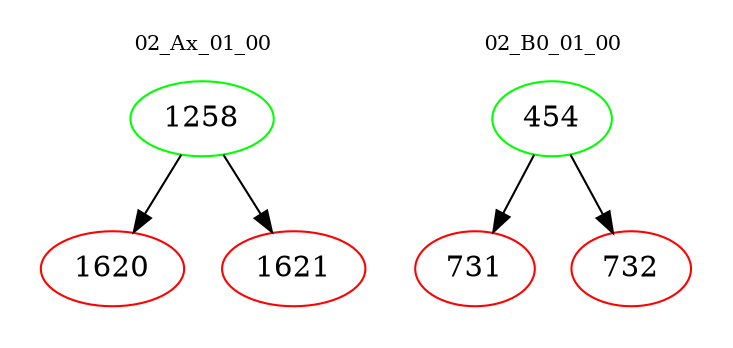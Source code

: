 digraph{
subgraph cluster_0 {
color = white
label = "02_Ax_01_00";
fontsize=10;
T0_1258 [label="1258", color="green"]
T0_1258 -> T0_1620 [color="black"]
T0_1620 [label="1620", color="red"]
T0_1258 -> T0_1621 [color="black"]
T0_1621 [label="1621", color="red"]
}
subgraph cluster_1 {
color = white
label = "02_B0_01_00";
fontsize=10;
T1_454 [label="454", color="green"]
T1_454 -> T1_731 [color="black"]
T1_731 [label="731", color="red"]
T1_454 -> T1_732 [color="black"]
T1_732 [label="732", color="red"]
}
}
